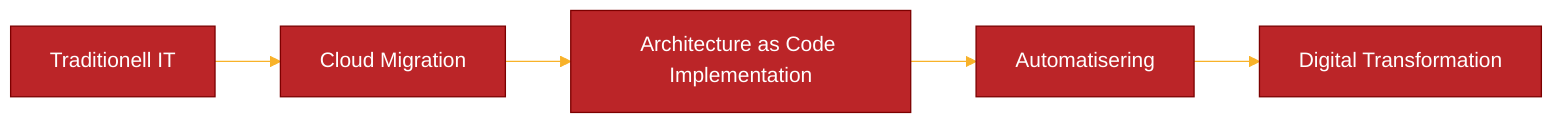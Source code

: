 ---
config:
  theme: 'base'
  themeVariables:
    primaryColor: '#BB2528'
    primaryTextColor: '#fff'
    primaryBorderColor: '#7C0000'
    lineColor: '#F8B229'
    secondaryColor: '#006100'
    tertiaryColor: '#fff'
---
graph LR
    A[Traditionell IT] --> B[Cloud Migration]
    B --> C[Architecture as Code Implementation]
    C --> D[Automatisering]
    D --> E[Digital Transformation]